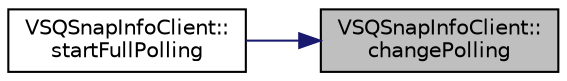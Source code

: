 digraph "VSQSnapInfoClient::changePolling"
{
 // LATEX_PDF_SIZE
  edge [fontname="Helvetica",fontsize="10",labelfontname="Helvetica",labelfontsize="10"];
  node [fontname="Helvetica",fontsize="10",shape=record];
  rankdir="RL";
  Node1 [label="VSQSnapInfoClient::\lchangePolling",height=0.2,width=0.4,color="black", fillcolor="grey75", style="filled", fontcolor="black",tooltip="Change device's polling state."];
  Node1 -> Node2 [dir="back",color="midnightblue",fontsize="10",style="solid",fontname="Helvetica"];
  Node2 [label="VSQSnapInfoClient::\lstartFullPolling",height=0.2,width=0.4,color="black", fillcolor="white", style="filled",URL="$class_v_s_q_snap_info_client.html#ae7a84e6b5c76d8a200f555f11d2ed772",tooltip="Start full polling."];
}
